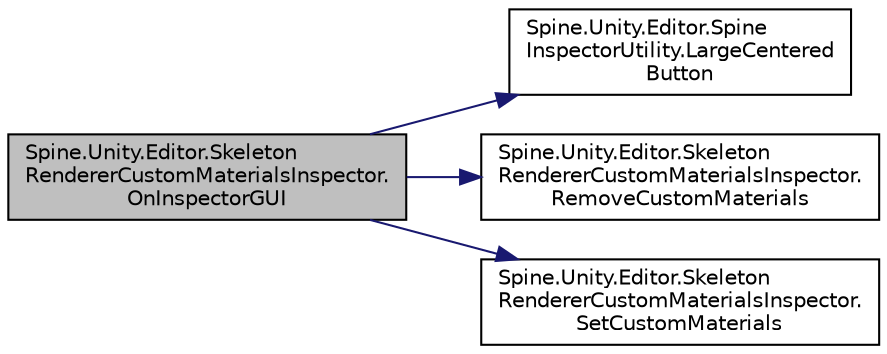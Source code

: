 digraph "Spine.Unity.Editor.SkeletonRendererCustomMaterialsInspector.OnInspectorGUI"
{
 // LATEX_PDF_SIZE
  edge [fontname="Helvetica",fontsize="10",labelfontname="Helvetica",labelfontsize="10"];
  node [fontname="Helvetica",fontsize="10",shape=record];
  rankdir="LR";
  Node1 [label="Spine.Unity.Editor.Skeleton\lRendererCustomMaterialsInspector.\lOnInspectorGUI",height=0.2,width=0.4,color="black", fillcolor="grey75", style="filled", fontcolor="black",tooltip=" "];
  Node1 -> Node2 [color="midnightblue",fontsize="10",style="solid"];
  Node2 [label="Spine.Unity.Editor.Spine\lInspectorUtility.LargeCentered\lButton",height=0.2,width=0.4,color="black", fillcolor="white", style="filled",URL="$class_spine_1_1_unity_1_1_editor_1_1_spine_inspector_utility.html#ab0e8f41c9e384ffb71babec60e822f81",tooltip=" "];
  Node1 -> Node3 [color="midnightblue",fontsize="10",style="solid"];
  Node3 [label="Spine.Unity.Editor.Skeleton\lRendererCustomMaterialsInspector.\lRemoveCustomMaterials",height=0.2,width=0.4,color="black", fillcolor="white", style="filled",URL="$class_spine_1_1_unity_1_1_editor_1_1_skeleton_renderer_custom_materials_inspector.html#af9326602d741af4de269b82b20c1573d",tooltip=" "];
  Node1 -> Node4 [color="midnightblue",fontsize="10",style="solid"];
  Node4 [label="Spine.Unity.Editor.Skeleton\lRendererCustomMaterialsInspector.\lSetCustomMaterials",height=0.2,width=0.4,color="black", fillcolor="white", style="filled",URL="$class_spine_1_1_unity_1_1_editor_1_1_skeleton_renderer_custom_materials_inspector.html#a246461e8d642a7c2a95c2a6a4350c3cd",tooltip=" "];
}

